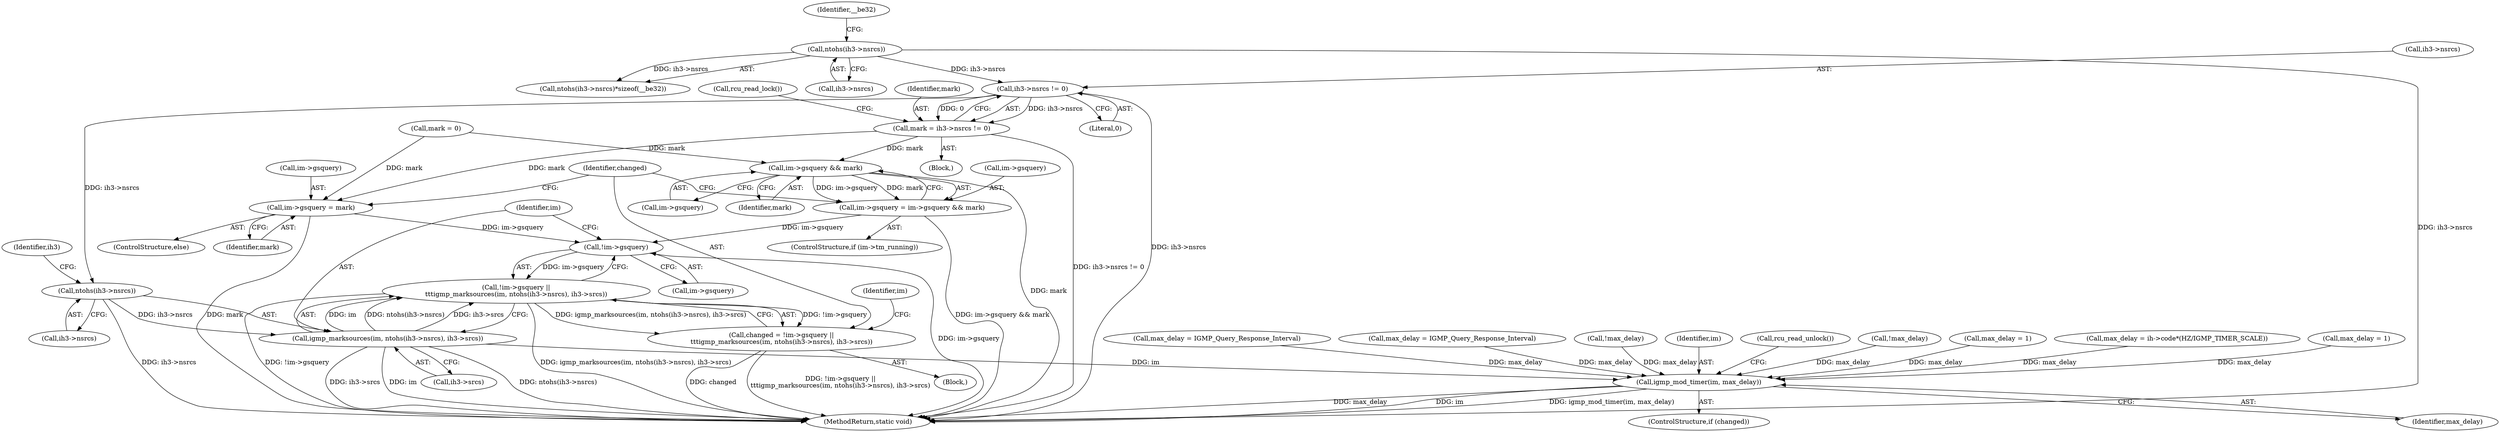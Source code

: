 digraph "0_linux_a8c1f65c79cbbb2f7da782d4c9d15639a9b94b27@pointer" {
"1000321" [label="(Call,ih3->nsrcs != 0)"];
"1000264" [label="(Call,ntohs(ih3->nsrcs))"];
"1000319" [label="(Call,mark = ih3->nsrcs != 0)"];
"1000358" [label="(Call,im->gsquery && mark)"];
"1000354" [label="(Call,im->gsquery = im->gsquery && mark)"];
"1000372" [label="(Call,!im->gsquery)"];
"1000371" [label="(Call,!im->gsquery ||\n\t\t\tigmp_marksources(im, ntohs(ih3->nsrcs), ih3->srcs))"];
"1000369" [label="(Call,changed = !im->gsquery ||\n\t\t\tigmp_marksources(im, ntohs(ih3->nsrcs), ih3->srcs))"];
"1000364" [label="(Call,im->gsquery = mark)"];
"1000378" [label="(Call,ntohs(ih3->nsrcs))"];
"1000376" [label="(Call,igmp_marksources(im, ntohs(ih3->nsrcs), ih3->srcs))"];
"1000392" [label="(Call,igmp_mod_timer(im, max_delay))"];
"1000372" [label="(Call,!im->gsquery)"];
"1000288" [label="(Call,max_delay = 1)"];
"1000265" [label="(Call,ih3->nsrcs)"];
"1000365" [label="(Call,im->gsquery)"];
"1000362" [label="(Identifier,mark)"];
"1000211" [label="(Call,max_delay = IGMP_Query_Response_Interval)"];
"1000153" [label="(Call,max_delay = IGMP_Query_Response_Interval)"];
"1000394" [label="(Identifier,max_delay)"];
"1000327" [label="(Block,)"];
"1000370" [label="(Identifier,changed)"];
"1000383" [label="(Identifier,ih3)"];
"1000233" [label="(Call,!max_delay)"];
"1000364" [label="(Call,im->gsquery = mark)"];
"1000373" [label="(Call,im->gsquery)"];
"1000269" [label="(Identifier,__be32)"];
"1000396" [label="(MethodReturn,static void)"];
"1000355" [label="(Call,im->gsquery)"];
"1000392" [label="(Call,igmp_mod_timer(im, max_delay))"];
"1000393" [label="(Identifier,im)"];
"1000388" [label="(Identifier,im)"];
"1000358" [label="(Call,im->gsquery && mark)"];
"1000395" [label="(Call,rcu_read_unlock())"];
"1000264" [label="(Call,ntohs(ih3->nsrcs))"];
"1000371" [label="(Call,!im->gsquery ||\n\t\t\tigmp_marksources(im, ntohs(ih3->nsrcs), ih3->srcs))"];
"1000377" [label="(Identifier,im)"];
"1000390" [label="(ControlStructure,if (changed))"];
"1000286" [label="(Call,!max_delay)"];
"1000350" [label="(ControlStructure,if (im->tm_running))"];
"1000363" [label="(ControlStructure,else)"];
"1000359" [label="(Call,im->gsquery)"];
"1000378" [label="(Call,ntohs(ih3->nsrcs))"];
"1000379" [label="(Call,ih3->nsrcs)"];
"1000263" [label="(Call,ntohs(ih3->nsrcs)*sizeof(__be32))"];
"1000319" [label="(Call,mark = ih3->nsrcs != 0)"];
"1000138" [label="(Call,mark = 0)"];
"1000376" [label="(Call,igmp_marksources(im, ntohs(ih3->nsrcs), ih3->srcs))"];
"1000354" [label="(Call,im->gsquery = im->gsquery && mark)"];
"1000368" [label="(Identifier,mark)"];
"1000326" [label="(Call,rcu_read_lock())"];
"1000322" [label="(Call,ih3->nsrcs)"];
"1000321" [label="(Call,ih3->nsrcs != 0)"];
"1000369" [label="(Call,changed = !im->gsquery ||\n\t\t\tigmp_marksources(im, ntohs(ih3->nsrcs), ih3->srcs))"];
"1000382" [label="(Call,ih3->srcs)"];
"1000239" [label="(Block,)"];
"1000320" [label="(Identifier,mark)"];
"1000325" [label="(Literal,0)"];
"1000235" [label="(Call,max_delay = 1)"];
"1000168" [label="(Call,max_delay = ih->code*(HZ/IGMP_TIMER_SCALE))"];
"1000321" -> "1000319"  [label="AST: "];
"1000321" -> "1000325"  [label="CFG: "];
"1000322" -> "1000321"  [label="AST: "];
"1000325" -> "1000321"  [label="AST: "];
"1000319" -> "1000321"  [label="CFG: "];
"1000321" -> "1000396"  [label="DDG: ih3->nsrcs"];
"1000321" -> "1000319"  [label="DDG: ih3->nsrcs"];
"1000321" -> "1000319"  [label="DDG: 0"];
"1000264" -> "1000321"  [label="DDG: ih3->nsrcs"];
"1000321" -> "1000378"  [label="DDG: ih3->nsrcs"];
"1000264" -> "1000263"  [label="AST: "];
"1000264" -> "1000265"  [label="CFG: "];
"1000265" -> "1000264"  [label="AST: "];
"1000269" -> "1000264"  [label="CFG: "];
"1000264" -> "1000396"  [label="DDG: ih3->nsrcs"];
"1000264" -> "1000263"  [label="DDG: ih3->nsrcs"];
"1000319" -> "1000239"  [label="AST: "];
"1000320" -> "1000319"  [label="AST: "];
"1000326" -> "1000319"  [label="CFG: "];
"1000319" -> "1000396"  [label="DDG: ih3->nsrcs != 0"];
"1000319" -> "1000358"  [label="DDG: mark"];
"1000319" -> "1000364"  [label="DDG: mark"];
"1000358" -> "1000354"  [label="AST: "];
"1000358" -> "1000359"  [label="CFG: "];
"1000358" -> "1000362"  [label="CFG: "];
"1000359" -> "1000358"  [label="AST: "];
"1000362" -> "1000358"  [label="AST: "];
"1000354" -> "1000358"  [label="CFG: "];
"1000358" -> "1000396"  [label="DDG: mark"];
"1000358" -> "1000354"  [label="DDG: im->gsquery"];
"1000358" -> "1000354"  [label="DDG: mark"];
"1000138" -> "1000358"  [label="DDG: mark"];
"1000354" -> "1000350"  [label="AST: "];
"1000355" -> "1000354"  [label="AST: "];
"1000370" -> "1000354"  [label="CFG: "];
"1000354" -> "1000396"  [label="DDG: im->gsquery && mark"];
"1000354" -> "1000372"  [label="DDG: im->gsquery"];
"1000372" -> "1000371"  [label="AST: "];
"1000372" -> "1000373"  [label="CFG: "];
"1000373" -> "1000372"  [label="AST: "];
"1000377" -> "1000372"  [label="CFG: "];
"1000371" -> "1000372"  [label="CFG: "];
"1000372" -> "1000396"  [label="DDG: im->gsquery"];
"1000372" -> "1000371"  [label="DDG: im->gsquery"];
"1000364" -> "1000372"  [label="DDG: im->gsquery"];
"1000371" -> "1000369"  [label="AST: "];
"1000371" -> "1000376"  [label="CFG: "];
"1000376" -> "1000371"  [label="AST: "];
"1000369" -> "1000371"  [label="CFG: "];
"1000371" -> "1000396"  [label="DDG: !im->gsquery"];
"1000371" -> "1000396"  [label="DDG: igmp_marksources(im, ntohs(ih3->nsrcs), ih3->srcs)"];
"1000371" -> "1000369"  [label="DDG: !im->gsquery"];
"1000371" -> "1000369"  [label="DDG: igmp_marksources(im, ntohs(ih3->nsrcs), ih3->srcs)"];
"1000376" -> "1000371"  [label="DDG: im"];
"1000376" -> "1000371"  [label="DDG: ntohs(ih3->nsrcs)"];
"1000376" -> "1000371"  [label="DDG: ih3->srcs"];
"1000369" -> "1000327"  [label="AST: "];
"1000370" -> "1000369"  [label="AST: "];
"1000388" -> "1000369"  [label="CFG: "];
"1000369" -> "1000396"  [label="DDG: changed"];
"1000369" -> "1000396"  [label="DDG: !im->gsquery ||\n\t\t\tigmp_marksources(im, ntohs(ih3->nsrcs), ih3->srcs)"];
"1000364" -> "1000363"  [label="AST: "];
"1000364" -> "1000368"  [label="CFG: "];
"1000365" -> "1000364"  [label="AST: "];
"1000368" -> "1000364"  [label="AST: "];
"1000370" -> "1000364"  [label="CFG: "];
"1000364" -> "1000396"  [label="DDG: mark"];
"1000138" -> "1000364"  [label="DDG: mark"];
"1000378" -> "1000376"  [label="AST: "];
"1000378" -> "1000379"  [label="CFG: "];
"1000379" -> "1000378"  [label="AST: "];
"1000383" -> "1000378"  [label="CFG: "];
"1000378" -> "1000396"  [label="DDG: ih3->nsrcs"];
"1000378" -> "1000376"  [label="DDG: ih3->nsrcs"];
"1000376" -> "1000382"  [label="CFG: "];
"1000377" -> "1000376"  [label="AST: "];
"1000382" -> "1000376"  [label="AST: "];
"1000376" -> "1000396"  [label="DDG: im"];
"1000376" -> "1000396"  [label="DDG: ntohs(ih3->nsrcs)"];
"1000376" -> "1000396"  [label="DDG: ih3->srcs"];
"1000376" -> "1000392"  [label="DDG: im"];
"1000392" -> "1000390"  [label="AST: "];
"1000392" -> "1000394"  [label="CFG: "];
"1000393" -> "1000392"  [label="AST: "];
"1000394" -> "1000392"  [label="AST: "];
"1000395" -> "1000392"  [label="CFG: "];
"1000392" -> "1000396"  [label="DDG: igmp_mod_timer(im, max_delay)"];
"1000392" -> "1000396"  [label="DDG: max_delay"];
"1000392" -> "1000396"  [label="DDG: im"];
"1000235" -> "1000392"  [label="DDG: max_delay"];
"1000168" -> "1000392"  [label="DDG: max_delay"];
"1000233" -> "1000392"  [label="DDG: max_delay"];
"1000211" -> "1000392"  [label="DDG: max_delay"];
"1000153" -> "1000392"  [label="DDG: max_delay"];
"1000286" -> "1000392"  [label="DDG: max_delay"];
"1000288" -> "1000392"  [label="DDG: max_delay"];
}
